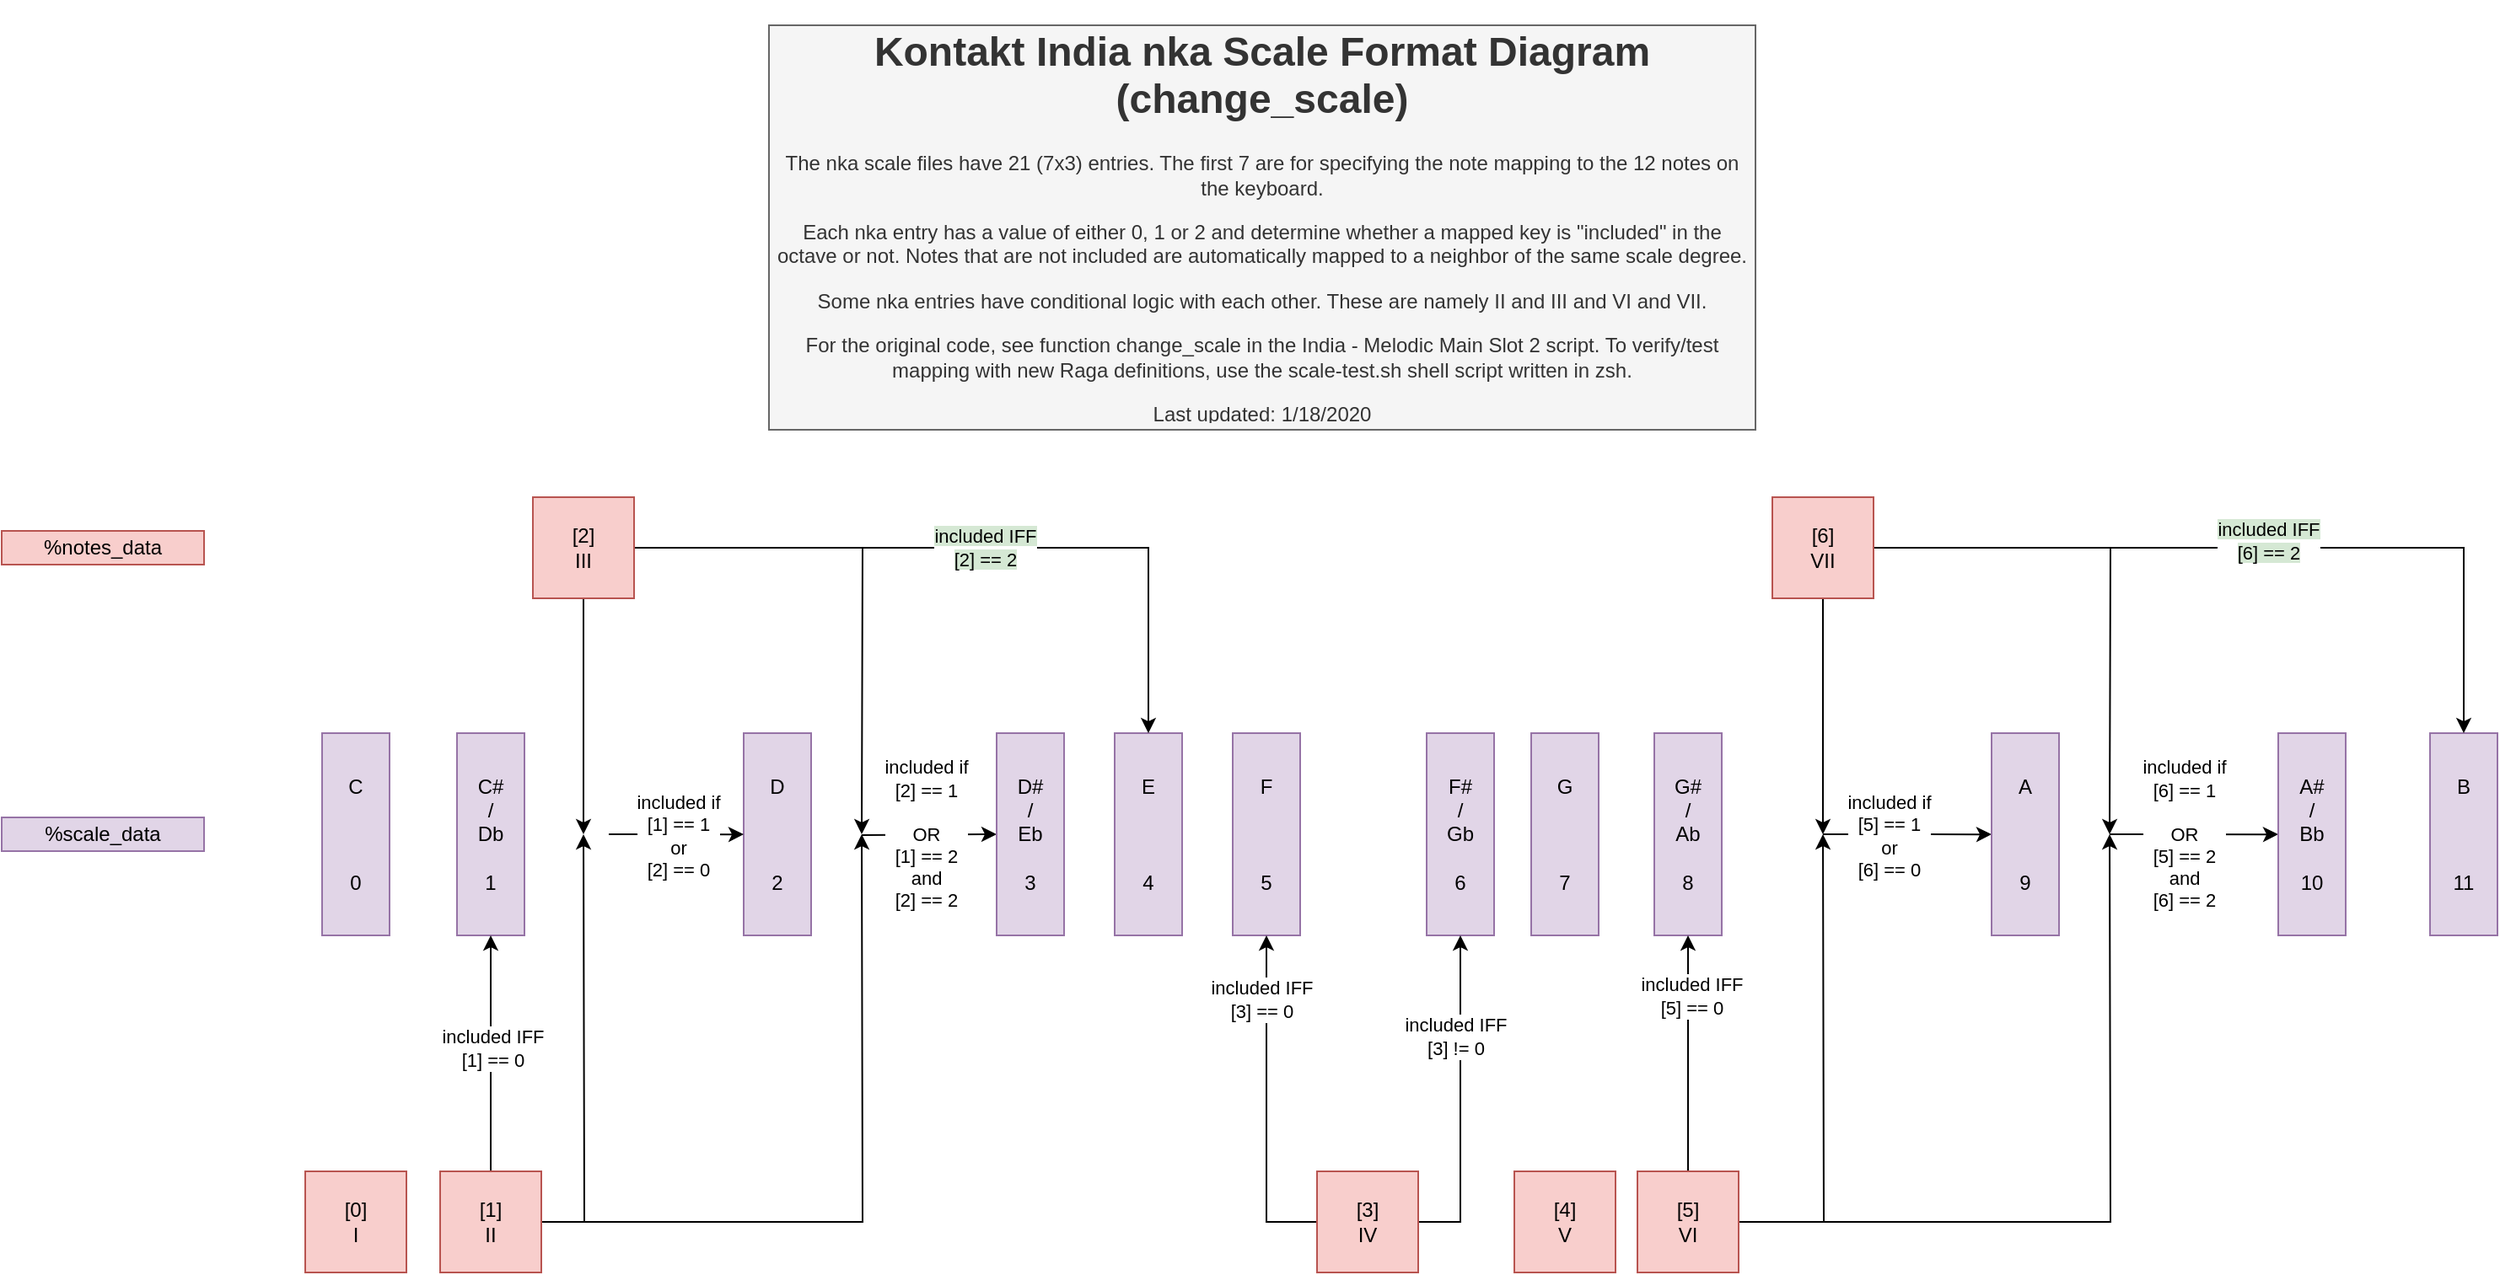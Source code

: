 <mxfile version="14.1.8" type="device"><diagram id="p7WG2le0ozjBmr6t2cEE" name="Page-1"><mxGraphModel dx="2427" dy="2125" grid="1" gridSize="10" guides="1" tooltips="1" connect="1" arrows="1" fold="1" page="1" pageScale="1" pageWidth="850" pageHeight="1100" math="0" shadow="0"><root><mxCell id="0"/><mxCell id="1" parent="0"/><mxCell id="JxakJ8BaF1uNRBy-0vIx-1" value="C&lt;br&gt;&lt;br&gt;&lt;br&gt;&lt;br&gt;0" style="rounded=0;whiteSpace=wrap;html=1;fillColor=#e1d5e7;strokeColor=#9673a6;" parent="1" vertex="1"><mxGeometry x="-250" y="150" width="40" height="120" as="geometry"/></mxCell><mxCell id="JxakJ8BaF1uNRBy-0vIx-3" value="C#&lt;br&gt;/&lt;br&gt;Db&lt;br&gt;&lt;br&gt;1" style="rounded=0;whiteSpace=wrap;html=1;fillColor=#e1d5e7;strokeColor=#9673a6;" parent="1" vertex="1"><mxGeometry x="-170" y="150" width="40" height="120" as="geometry"/></mxCell><mxCell id="JxakJ8BaF1uNRBy-0vIx-4" value="D&lt;br&gt;&lt;br&gt;&lt;br&gt;&lt;br&gt;2" style="rounded=0;whiteSpace=wrap;html=1;fillColor=#e1d5e7;strokeColor=#9673a6;" parent="1" vertex="1"><mxGeometry y="150" width="40" height="120" as="geometry"/></mxCell><mxCell id="JxakJ8BaF1uNRBy-0vIx-110" style="edgeStyle=orthogonalEdgeStyle;rounded=0;jumpStyle=gap;orthogonalLoop=1;jettySize=auto;html=1;exitX=0;exitY=0.5;exitDx=0;exitDy=0;entryX=0;entryY=0.5;entryDx=0;entryDy=0;" parent="1" target="JxakJ8BaF1uNRBy-0vIx-5" edge="1"><mxGeometry relative="1" as="geometry"><mxPoint x="70" y="210.471" as="sourcePoint"/></mxGeometry></mxCell><mxCell id="JxakJ8BaF1uNRBy-0vIx-111" value="included if&lt;br&gt;[2] == 1&lt;br&gt;&lt;br&gt;OR&lt;br&gt;[1] == 2&lt;br&gt;and&lt;br&gt;[2] == 2" style="edgeLabel;html=1;align=center;verticalAlign=middle;resizable=0;points=[];" parent="JxakJ8BaF1uNRBy-0vIx-110" vertex="1" connectable="0"><mxGeometry x="-0.067" y="1" relative="1" as="geometry"><mxPoint as="offset"/></mxGeometry></mxCell><mxCell id="JxakJ8BaF1uNRBy-0vIx-5" value="D#&lt;br&gt;/&lt;br&gt;Eb&lt;br&gt;&lt;br&gt;3" style="rounded=0;whiteSpace=wrap;html=1;fillColor=#e1d5e7;strokeColor=#9673a6;" parent="1" vertex="1"><mxGeometry x="150" y="150" width="40" height="120" as="geometry"/></mxCell><mxCell id="JxakJ8BaF1uNRBy-0vIx-6" value="E&lt;br&gt;&lt;br&gt;&lt;br&gt;&lt;br&gt;4" style="rounded=0;whiteSpace=wrap;html=1;fillColor=#e1d5e7;strokeColor=#9673a6;" parent="1" vertex="1"><mxGeometry x="220" y="150" width="40" height="120" as="geometry"/></mxCell><mxCell id="JxakJ8BaF1uNRBy-0vIx-7" value="F&lt;br&gt;&lt;br&gt;&lt;br&gt;&lt;br&gt;5" style="rounded=0;whiteSpace=wrap;html=1;fillColor=#e1d5e7;strokeColor=#9673a6;" parent="1" vertex="1"><mxGeometry x="290" y="150" width="40" height="120" as="geometry"/></mxCell><mxCell id="JxakJ8BaF1uNRBy-0vIx-8" value="F#&lt;br&gt;/&lt;br&gt;Gb&lt;br&gt;&lt;br&gt;6" style="rounded=0;whiteSpace=wrap;html=1;fillColor=#e1d5e7;strokeColor=#9673a6;" parent="1" vertex="1"><mxGeometry x="405" y="150" width="40" height="120" as="geometry"/></mxCell><mxCell id="JxakJ8BaF1uNRBy-0vIx-9" value="G&lt;br&gt;&lt;br&gt;&lt;br&gt;&lt;br&gt;7" style="rounded=0;whiteSpace=wrap;html=1;fillColor=#e1d5e7;strokeColor=#9673a6;" parent="1" vertex="1"><mxGeometry x="467" y="150" width="40" height="120" as="geometry"/></mxCell><mxCell id="JxakJ8BaF1uNRBy-0vIx-10" value="G#&lt;br&gt;/&lt;br&gt;Ab&lt;br&gt;&lt;br&gt;8" style="rounded=0;whiteSpace=wrap;html=1;fillColor=#e1d5e7;strokeColor=#9673a6;" parent="1" vertex="1"><mxGeometry x="540" y="150" width="40" height="120" as="geometry"/></mxCell><mxCell id="JxakJ8BaF1uNRBy-0vIx-125" style="edgeStyle=orthogonalEdgeStyle;rounded=0;jumpStyle=gap;orthogonalLoop=1;jettySize=auto;html=1;" parent="1" target="JxakJ8BaF1uNRBy-0vIx-11" edge="1"><mxGeometry relative="1" as="geometry"><mxPoint x="640" y="210" as="sourcePoint"/></mxGeometry></mxCell><mxCell id="JxakJ8BaF1uNRBy-0vIx-126" value="included if&lt;br&gt;[5] == 1&lt;br&gt;or&lt;br&gt;[6] == 0" style="edgeLabel;html=1;align=center;verticalAlign=middle;resizable=0;points=[];" parent="JxakJ8BaF1uNRBy-0vIx-125" vertex="1" connectable="0"><mxGeometry x="-0.22" relative="1" as="geometry"><mxPoint as="offset"/></mxGeometry></mxCell><mxCell id="JxakJ8BaF1uNRBy-0vIx-11" value="A&lt;br&gt;&lt;br&gt;&lt;br&gt;&lt;br&gt;9" style="rounded=0;whiteSpace=wrap;html=1;fillColor=#e1d5e7;strokeColor=#9673a6;" parent="1" vertex="1"><mxGeometry x="740" y="150" width="40" height="120" as="geometry"/></mxCell><mxCell id="JxakJ8BaF1uNRBy-0vIx-129" style="edgeStyle=orthogonalEdgeStyle;rounded=0;jumpStyle=gap;orthogonalLoop=1;jettySize=auto;html=1;" parent="1" target="JxakJ8BaF1uNRBy-0vIx-12" edge="1"><mxGeometry relative="1" as="geometry"><mxPoint x="810" y="210" as="sourcePoint"/></mxGeometry></mxCell><mxCell id="JxakJ8BaF1uNRBy-0vIx-130" value="included if&lt;br&gt;[6] == 1&lt;br&gt;&lt;br&gt;OR&lt;br&gt;[5] == 2&lt;br&gt;and&lt;br&gt;[6] == 2" style="edgeLabel;html=1;align=center;verticalAlign=middle;resizable=0;points=[];" parent="JxakJ8BaF1uNRBy-0vIx-129" vertex="1" connectable="0"><mxGeometry x="-0.134" y="1" relative="1" as="geometry"><mxPoint as="offset"/></mxGeometry></mxCell><mxCell id="JxakJ8BaF1uNRBy-0vIx-12" value="A#&lt;br&gt;/&lt;br&gt;Bb&lt;br&gt;&lt;br&gt;10" style="rounded=0;whiteSpace=wrap;html=1;fillColor=#e1d5e7;strokeColor=#9673a6;" parent="1" vertex="1"><mxGeometry x="910" y="150" width="40" height="120" as="geometry"/></mxCell><mxCell id="JxakJ8BaF1uNRBy-0vIx-13" value="B&lt;br&gt;&lt;br&gt;&lt;br&gt;&lt;br&gt;11" style="rounded=0;whiteSpace=wrap;html=1;fillColor=#e1d5e7;strokeColor=#9673a6;" parent="1" vertex="1"><mxGeometry x="1000" y="150" width="40" height="120" as="geometry"/></mxCell><mxCell id="JxakJ8BaF1uNRBy-0vIx-14" value="[0]&lt;br&gt;I" style="whiteSpace=wrap;html=1;aspect=fixed;fillColor=#f8cecc;strokeColor=#b85450;" parent="1" vertex="1"><mxGeometry x="-260" y="410" width="60" height="60" as="geometry"/></mxCell><mxCell id="JxakJ8BaF1uNRBy-0vIx-59" style="edgeStyle=orthogonalEdgeStyle;jumpStyle=arc;orthogonalLoop=1;jettySize=auto;html=1;exitX=0.5;exitY=0;exitDx=0;exitDy=0;rounded=0;" parent="1" source="JxakJ8BaF1uNRBy-0vIx-15" target="JxakJ8BaF1uNRBy-0vIx-3" edge="1"><mxGeometry relative="1" as="geometry"/></mxCell><mxCell id="JxakJ8BaF1uNRBy-0vIx-77" value="included IFF&lt;br&gt;[1] == 0" style="edgeLabel;html=1;align=center;verticalAlign=middle;resizable=0;points=[];" parent="JxakJ8BaF1uNRBy-0vIx-59" vertex="1" connectable="0"><mxGeometry x="0.053" y="-1" relative="1" as="geometry"><mxPoint as="offset"/></mxGeometry></mxCell><mxCell id="JxakJ8BaF1uNRBy-0vIx-61" style="edgeStyle=orthogonalEdgeStyle;jumpStyle=arc;orthogonalLoop=1;jettySize=auto;html=1;exitX=1;exitY=0.5;exitDx=0;exitDy=0;rounded=0;" parent="1" source="JxakJ8BaF1uNRBy-0vIx-15" edge="1"><mxGeometry relative="1" as="geometry"><mxPoint x="70" y="210" as="targetPoint"/></mxGeometry></mxCell><mxCell id="JxakJ8BaF1uNRBy-0vIx-98" style="edgeStyle=orthogonalEdgeStyle;rounded=0;jumpStyle=gap;orthogonalLoop=1;jettySize=auto;html=1;entryX=0;entryY=0.5;entryDx=0;entryDy=0;" parent="1" source="JxakJ8BaF1uNRBy-0vIx-15" edge="1"><mxGeometry relative="1" as="geometry"><mxPoint x="-95" y="210" as="targetPoint"/></mxGeometry></mxCell><mxCell id="JxakJ8BaF1uNRBy-0vIx-15" value="[1]&lt;br&gt;II" style="whiteSpace=wrap;html=1;aspect=fixed;fillColor=#f8cecc;strokeColor=#b85450;" parent="1" vertex="1"><mxGeometry x="-180" y="410" width="60" height="60" as="geometry"/></mxCell><mxCell id="JxakJ8BaF1uNRBy-0vIx-94" style="edgeStyle=orthogonalEdgeStyle;rounded=0;jumpStyle=gap;orthogonalLoop=1;jettySize=auto;html=1;" parent="1" source="JxakJ8BaF1uNRBy-0vIx-16" edge="1"><mxGeometry relative="1" as="geometry"><mxPoint x="70" y="210" as="targetPoint"/></mxGeometry></mxCell><mxCell id="JxakJ8BaF1uNRBy-0vIx-99" style="edgeStyle=orthogonalEdgeStyle;rounded=0;jumpStyle=gap;orthogonalLoop=1;jettySize=auto;html=1;entryX=0;entryY=0.5;entryDx=0;entryDy=0;exitX=0.5;exitY=1;exitDx=0;exitDy=0;" parent="1" source="JxakJ8BaF1uNRBy-0vIx-16" edge="1"><mxGeometry relative="1" as="geometry"><mxPoint x="-95" y="210" as="targetPoint"/></mxGeometry></mxCell><mxCell id="JxakJ8BaF1uNRBy-0vIx-115" value="&lt;span style=&quot;background-color: rgb(213 , 232 , 212)&quot;&gt;included IFF&lt;br&gt;[2] == 2&lt;/span&gt;" style="edgeStyle=orthogonalEdgeStyle;rounded=0;jumpStyle=gap;orthogonalLoop=1;jettySize=auto;html=1;entryX=0.5;entryY=0;entryDx=0;entryDy=0;" parent="1" source="JxakJ8BaF1uNRBy-0vIx-16" target="JxakJ8BaF1uNRBy-0vIx-6" edge="1"><mxGeometry relative="1" as="geometry"/></mxCell><mxCell id="JxakJ8BaF1uNRBy-0vIx-16" value="[2]&lt;br&gt;III" style="whiteSpace=wrap;html=1;aspect=fixed;fillColor=#f8cecc;strokeColor=#b85450;" parent="1" vertex="1"><mxGeometry x="-125" y="10" width="60" height="60" as="geometry"/></mxCell><mxCell id="JxakJ8BaF1uNRBy-0vIx-66" style="edgeStyle=orthogonalEdgeStyle;jumpStyle=gap;orthogonalLoop=1;jettySize=auto;html=1;rounded=0;exitX=0;exitY=0.5;exitDx=0;exitDy=0;" parent="1" source="JxakJ8BaF1uNRBy-0vIx-17" target="JxakJ8BaF1uNRBy-0vIx-7" edge="1"><mxGeometry relative="1" as="geometry"/></mxCell><mxCell id="JxakJ8BaF1uNRBy-0vIx-116" value="included IFF&lt;br&gt;[3] == 0" style="edgeLabel;html=1;align=center;verticalAlign=middle;resizable=0;points=[];" parent="JxakJ8BaF1uNRBy-0vIx-66" vertex="1" connectable="0"><mxGeometry x="0.625" y="3" relative="1" as="geometry"><mxPoint as="offset"/></mxGeometry></mxCell><mxCell id="JxakJ8BaF1uNRBy-0vIx-67" style="edgeStyle=orthogonalEdgeStyle;jumpStyle=gap;orthogonalLoop=1;jettySize=auto;html=1;rounded=0;" parent="1" source="JxakJ8BaF1uNRBy-0vIx-17" target="JxakJ8BaF1uNRBy-0vIx-8" edge="1"><mxGeometry relative="1" as="geometry"/></mxCell><mxCell id="JxakJ8BaF1uNRBy-0vIx-117" value="included IFF&lt;br&gt;[3] != 0" style="edgeLabel;html=1;align=center;verticalAlign=middle;resizable=0;points=[];" parent="JxakJ8BaF1uNRBy-0vIx-67" vertex="1" connectable="0"><mxGeometry x="0.392" y="3" relative="1" as="geometry"><mxPoint as="offset"/></mxGeometry></mxCell><mxCell id="JxakJ8BaF1uNRBy-0vIx-17" value="[3]&lt;br&gt;IV" style="whiteSpace=wrap;html=1;aspect=fixed;fillColor=#f8cecc;strokeColor=#b85450;" parent="1" vertex="1"><mxGeometry x="340" y="410" width="60" height="60" as="geometry"/></mxCell><mxCell id="JxakJ8BaF1uNRBy-0vIx-18" value="[4]&lt;br&gt;V" style="whiteSpace=wrap;html=1;aspect=fixed;fillColor=#f8cecc;strokeColor=#b85450;" parent="1" vertex="1"><mxGeometry x="457" y="410" width="60" height="60" as="geometry"/></mxCell><mxCell id="JxakJ8BaF1uNRBy-0vIx-70" style="edgeStyle=orthogonalEdgeStyle;jumpStyle=gap;orthogonalLoop=1;jettySize=auto;html=1;rounded=0;" parent="1" source="JxakJ8BaF1uNRBy-0vIx-19" target="JxakJ8BaF1uNRBy-0vIx-10" edge="1"><mxGeometry relative="1" as="geometry"/></mxCell><mxCell id="JxakJ8BaF1uNRBy-0vIx-119" value="included IFF&lt;br&gt;[5] == 0" style="edgeLabel;html=1;align=center;verticalAlign=middle;resizable=0;points=[];" parent="JxakJ8BaF1uNRBy-0vIx-70" vertex="1" connectable="0"><mxGeometry x="0.485" y="-2" relative="1" as="geometry"><mxPoint as="offset"/></mxGeometry></mxCell><mxCell id="JxakJ8BaF1uNRBy-0vIx-121" style="edgeStyle=orthogonalEdgeStyle;rounded=0;jumpStyle=gap;orthogonalLoop=1;jettySize=auto;html=1;" parent="1" source="JxakJ8BaF1uNRBy-0vIx-19" edge="1"><mxGeometry relative="1" as="geometry"><mxPoint x="640" y="210" as="targetPoint"/></mxGeometry></mxCell><mxCell id="JxakJ8BaF1uNRBy-0vIx-127" style="edgeStyle=orthogonalEdgeStyle;rounded=0;jumpStyle=gap;orthogonalLoop=1;jettySize=auto;html=1;" parent="1" source="JxakJ8BaF1uNRBy-0vIx-19" edge="1"><mxGeometry relative="1" as="geometry"><mxPoint x="810" y="210" as="targetPoint"/></mxGeometry></mxCell><mxCell id="JxakJ8BaF1uNRBy-0vIx-19" value="[5]&lt;br&gt;VI" style="whiteSpace=wrap;html=1;aspect=fixed;fillColor=#f8cecc;strokeColor=#b85450;" parent="1" vertex="1"><mxGeometry x="530" y="410" width="60" height="60" as="geometry"/></mxCell><mxCell id="JxakJ8BaF1uNRBy-0vIx-124" style="edgeStyle=orthogonalEdgeStyle;rounded=0;jumpStyle=gap;orthogonalLoop=1;jettySize=auto;html=1;" parent="1" source="JxakJ8BaF1uNRBy-0vIx-21" edge="1"><mxGeometry relative="1" as="geometry"><mxPoint x="640" y="210" as="targetPoint"/></mxGeometry></mxCell><mxCell id="JxakJ8BaF1uNRBy-0vIx-128" style="edgeStyle=orthogonalEdgeStyle;rounded=0;jumpStyle=gap;orthogonalLoop=1;jettySize=auto;html=1;" parent="1" source="JxakJ8BaF1uNRBy-0vIx-21" edge="1"><mxGeometry relative="1" as="geometry"><mxPoint x="810" y="210" as="targetPoint"/></mxGeometry></mxCell><mxCell id="JxakJ8BaF1uNRBy-0vIx-131" style="edgeStyle=orthogonalEdgeStyle;rounded=0;jumpStyle=gap;orthogonalLoop=1;jettySize=auto;html=1;entryX=0.5;entryY=0;entryDx=0;entryDy=0;" parent="1" source="JxakJ8BaF1uNRBy-0vIx-21" target="JxakJ8BaF1uNRBy-0vIx-13" edge="1"><mxGeometry relative="1" as="geometry"/></mxCell><mxCell id="JxakJ8BaF1uNRBy-0vIx-132" value="&lt;span style=&quot;background-color: rgb(213 , 232 , 212)&quot;&gt;included IFF&lt;br&gt;[6] == 2&lt;/span&gt;" style="edgeLabel;html=1;align=center;verticalAlign=middle;resizable=0;points=[];" parent="JxakJ8BaF1uNRBy-0vIx-131" vertex="1" connectable="0"><mxGeometry x="0.018" y="4" relative="1" as="geometry"><mxPoint as="offset"/></mxGeometry></mxCell><mxCell id="JxakJ8BaF1uNRBy-0vIx-21" value="[6]&lt;br&gt;VII" style="whiteSpace=wrap;html=1;aspect=fixed;fillColor=#f8cecc;strokeColor=#b85450;" parent="1" vertex="1"><mxGeometry x="610" y="10" width="60" height="60" as="geometry"/></mxCell><mxCell id="JxakJ8BaF1uNRBy-0vIx-31" value="%scale_data" style="text;html=1;strokeColor=#9673a6;fillColor=#e1d5e7;align=center;verticalAlign=middle;whiteSpace=wrap;rounded=0;" parent="1" vertex="1"><mxGeometry x="-440" y="200" width="120" height="20" as="geometry"/></mxCell><mxCell id="JxakJ8BaF1uNRBy-0vIx-109" value="included if&lt;br&gt;[1] == 1&lt;br&gt;or&lt;br&gt;[2] == 0" style="edgeStyle=orthogonalEdgeStyle;rounded=0;jumpStyle=gap;orthogonalLoop=1;jettySize=auto;html=1;" parent="1" target="JxakJ8BaF1uNRBy-0vIx-4" edge="1"><mxGeometry relative="1" as="geometry"><mxPoint x="-80" y="210" as="sourcePoint"/></mxGeometry></mxCell><mxCell id="JxakJ8BaF1uNRBy-0vIx-133" value="&lt;h1&gt;Kontakt India nka Scale Format Diagram (change_scale)&lt;/h1&gt;&lt;p&gt;The nka scale files have 21 (7x3) entries. The first 7 are for specifying the note mapping to the 12 notes on the keyboard.&lt;/p&gt;&lt;p&gt;Each nka entry has a value of either 0, 1 or 2 and determine whether a mapped key is &quot;included&quot; in the octave or not. Notes that are not included are automatically mapped to a neighbor of the same scale degree.&lt;/p&gt;&lt;p&gt;Some nka entries have conditional logic with each other. These are namely II and III and VI and VII.&lt;/p&gt;&lt;p&gt;For the original code, see function&amp;nbsp;change_scale in the&amp;nbsp;India - Melodic Main Slot 2 script. To verify/test mapping with new Raga definitions, use the scale-test.sh shell script written in zsh.&lt;/p&gt;&lt;p&gt;Last updated: 1/18/2020&lt;/p&gt;" style="text;html=1;strokeColor=#666666;fillColor=#f5f5f5;spacing=5;spacingTop=-20;whiteSpace=wrap;overflow=hidden;rounded=0;fontColor=#333333;strokeWidth=1;perimeterSpacing=0;align=center;verticalAlign=middle;" parent="1" vertex="1"><mxGeometry x="15" y="-270" width="585" height="240" as="geometry"/></mxCell><mxCell id="JxakJ8BaF1uNRBy-0vIx-135" value="%notes_data" style="text;html=1;strokeColor=#b85450;fillColor=#f8cecc;align=center;verticalAlign=middle;whiteSpace=wrap;rounded=0;" parent="1" vertex="1"><mxGeometry x="-440" y="30" width="120" height="20" as="geometry"/></mxCell></root></mxGraphModel></diagram></mxfile>